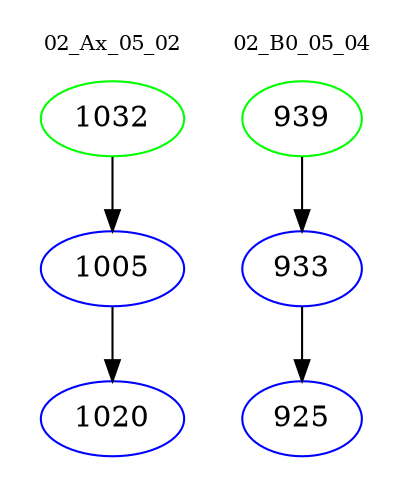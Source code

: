 digraph{
subgraph cluster_0 {
color = white
label = "02_Ax_05_02";
fontsize=10;
T0_1032 [label="1032", color="green"]
T0_1032 -> T0_1005 [color="black"]
T0_1005 [label="1005", color="blue"]
T0_1005 -> T0_1020 [color="black"]
T0_1020 [label="1020", color="blue"]
}
subgraph cluster_1 {
color = white
label = "02_B0_05_04";
fontsize=10;
T1_939 [label="939", color="green"]
T1_939 -> T1_933 [color="black"]
T1_933 [label="933", color="blue"]
T1_933 -> T1_925 [color="black"]
T1_925 [label="925", color="blue"]
}
}
